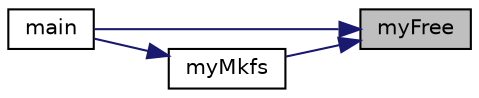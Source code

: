 digraph "myFree"
{
 // LATEX_PDF_SIZE
  edge [fontname="Helvetica",fontsize="10",labelfontname="Helvetica",labelfontsize="10"];
  node [fontname="Helvetica",fontsize="10",shape=record];
  rankdir="RL";
  Node1 [label="myFree",height=0.2,width=0.4,color="black", fillcolor="grey75", style="filled", fontcolor="black",tooltip="Free all the memory linked to the current FS."];
  Node1 -> Node2 [dir="back",color="midnightblue",fontsize="10",style="solid",fontname="Helvetica"];
  Node2 [label="main",height=0.2,width=0.4,color="black", fillcolor="white", style="filled",URL="$_my_file_system_8c.html#a3c04138a5bfe5d72780bb7e82a18e627",tooltip=" "];
  Node1 -> Node3 [dir="back",color="midnightblue",fontsize="10",style="solid",fontname="Helvetica"];
  Node3 [label="myMkfs",height=0.2,width=0.4,color="black", fillcolor="white", style="filled",URL="$my_f_s_8c.html#abec067f366fe2fae1a42695546914bd7",tooltip="Formats the current disk. Saves all the bitmap, super block and the directory."];
  Node3 -> Node2 [dir="back",color="midnightblue",fontsize="10",style="solid",fontname="Helvetica"];
}
